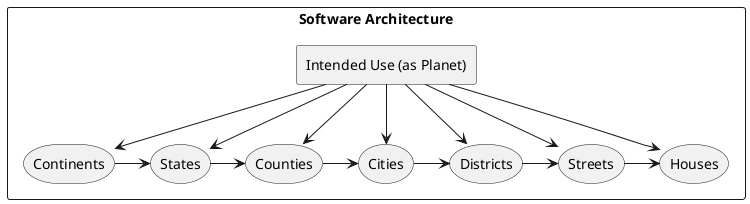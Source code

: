 @startuml CDDArchitecture
rectangle "Software Architecture"{
    rectangle "Intended Use (as Planet)" as iu
    storage "Continents" as cont
        storage "States" as stat
    storage "Counties" as count
        storage "Cities" as city
    storage "Districts" as dis
    storage "Streets" as street 
    storage "Houses" as house

iu -d-> cont 
iu -d-> stat 
iu -d-> count 
iu -d-> city 
iu -d-> dis 
iu -d-> street 
iu -d-> house 
cont -r->stat
stat -r->count
count -r->city
city -r->dis
dis -r->street
street -r->house
}
@enduml